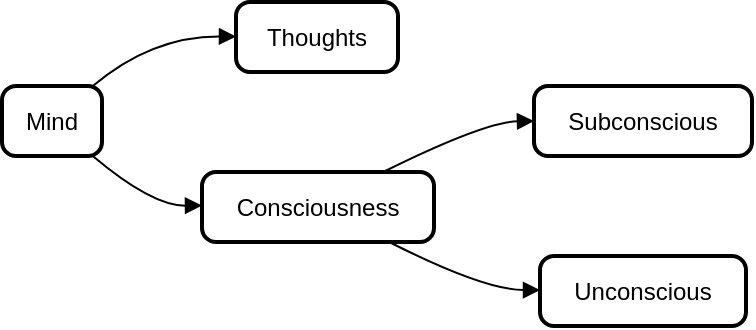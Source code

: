 <mxfile version="21.6.2" type="github">
  <diagram name="第 1 页" id="jY98uwOWdNL2CSbpr2V3">
    <mxGraphModel>
      <root>
        <mxCell id="0" />
        <mxCell id="1" parent="0" />
        <mxCell id="2" value="Mind" style="rounded=1;absoluteArcSize=1;arcSize=14;whiteSpace=wrap;strokeWidth=2;" vertex="1" parent="1">
          <mxGeometry y="42" width="50" height="35" as="geometry" />
        </mxCell>
        <mxCell id="3" value="Thoughts" style="rounded=1;absoluteArcSize=1;arcSize=14;whiteSpace=wrap;strokeWidth=2;" vertex="1" parent="1">
          <mxGeometry x="117" width="81" height="35" as="geometry" />
        </mxCell>
        <mxCell id="4" value="Consciousness" style="rounded=1;absoluteArcSize=1;arcSize=14;whiteSpace=wrap;strokeWidth=2;" vertex="1" parent="1">
          <mxGeometry x="100" y="85" width="116" height="35" as="geometry" />
        </mxCell>
        <mxCell id="5" value="Subconscious" style="rounded=1;absoluteArcSize=1;arcSize=14;whiteSpace=wrap;strokeWidth=2;" vertex="1" parent="1">
          <mxGeometry x="266" y="42" width="109" height="35" as="geometry" />
        </mxCell>
        <mxCell id="6" value="Unconscious" style="rounded=1;absoluteArcSize=1;arcSize=14;whiteSpace=wrap;strokeWidth=2;" vertex="1" parent="1">
          <mxGeometry x="269" y="127" width="103" height="35" as="geometry" />
        </mxCell>
        <mxCell id="7" value="" style="curved=1;startArrow=none;endArrow=block;exitX=0.902;exitY=0.007;entryX=0.002;entryY=0.493;" edge="1" parent="1" source="2" target="3">
          <mxGeometry relative="1" as="geometry">
            <Array as="points">
              <mxPoint x="75" y="17" />
            </Array>
          </mxGeometry>
        </mxCell>
        <mxCell id="8" value="" style="curved=1;startArrow=none;endArrow=block;exitX=0.902;exitY=0.993;entryX=-0.004;entryY=0.479;" edge="1" parent="1" source="2" target="4">
          <mxGeometry relative="1" as="geometry">
            <Array as="points">
              <mxPoint x="75" y="102" />
            </Array>
          </mxGeometry>
        </mxCell>
        <mxCell id="9" value="" style="curved=1;startArrow=none;endArrow=block;exitX=0.789;exitY=-0.014;entryX=-0.003;entryY=0.5;" edge="1" parent="1" source="4" target="5">
          <mxGeometry relative="1" as="geometry">
            <Array as="points">
              <mxPoint x="241" y="60" />
            </Array>
          </mxGeometry>
        </mxCell>
        <mxCell id="10" value="" style="curved=1;startArrow=none;endArrow=block;exitX=0.789;exitY=0.971;entryX=-0.002;entryY=0.486;" edge="1" parent="1" source="4" target="6">
          <mxGeometry relative="1" as="geometry">
            <Array as="points">
              <mxPoint x="241" y="144" />
            </Array>
          </mxGeometry>
        </mxCell>
      </root>
    </mxGraphModel>
  </diagram>
</mxfile>
